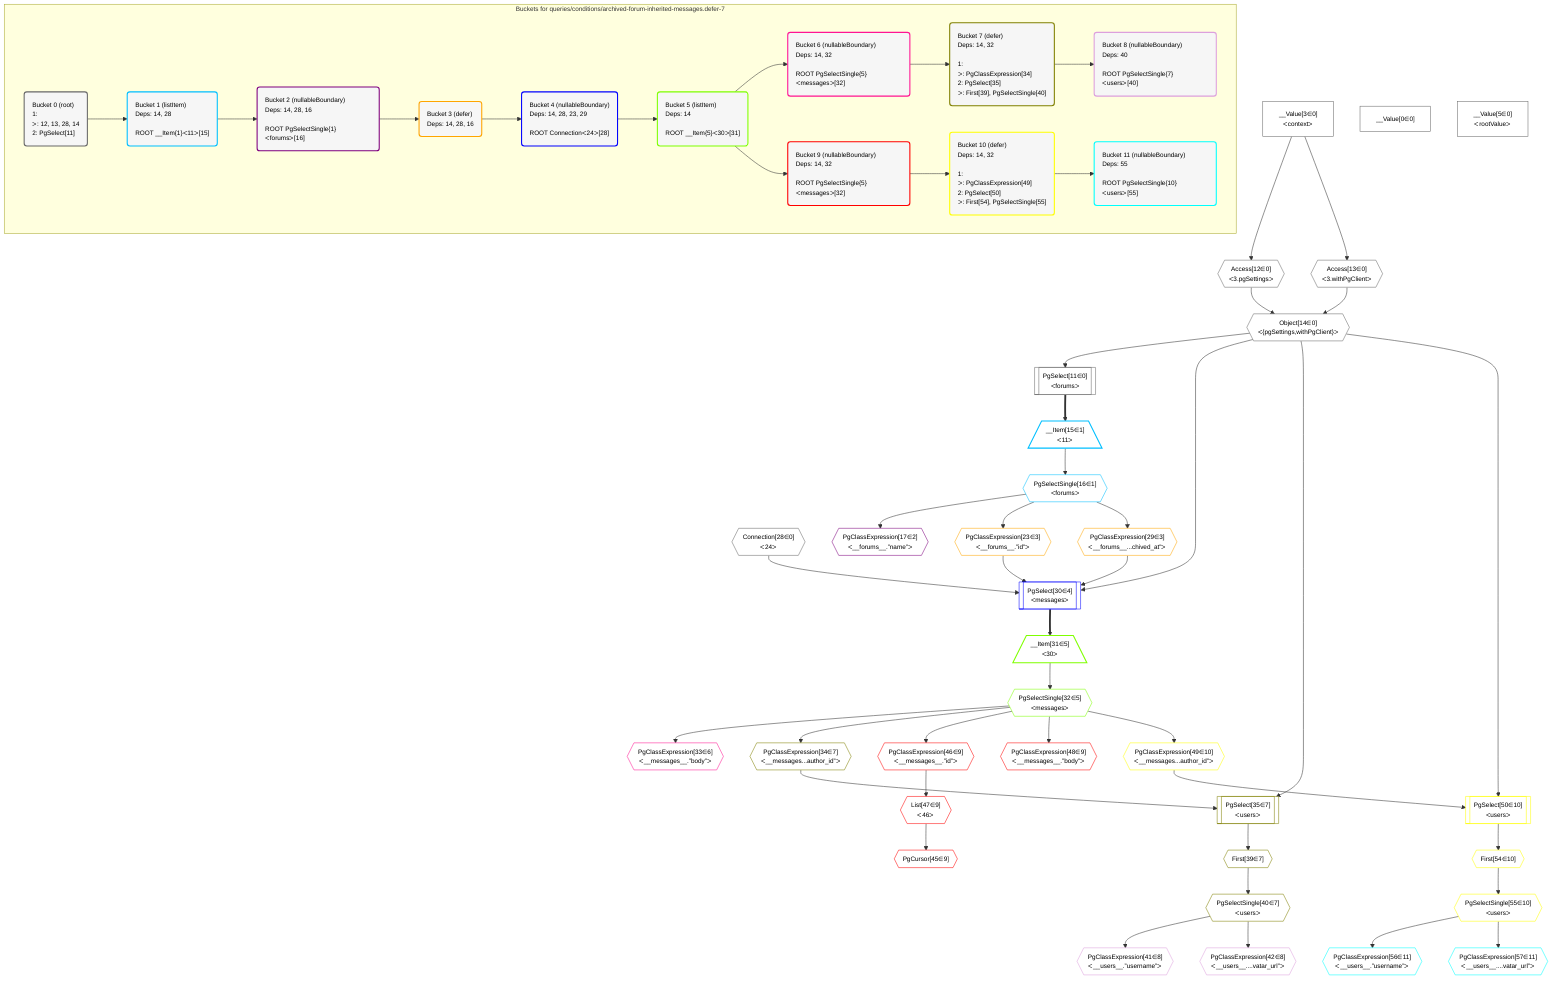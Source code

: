 %%{init: {'themeVariables': { 'fontSize': '12px'}}}%%
graph TD
    classDef path fill:#eee,stroke:#000,color:#000
    classDef plan fill:#fff,stroke-width:1px,color:#000
    classDef itemplan fill:#fff,stroke-width:2px,color:#000
    classDef unbatchedplan fill:#dff,stroke-width:1px,color:#000
    classDef sideeffectplan fill:#fcc,stroke-width:2px,color:#000
    classDef bucket fill:#f6f6f6,color:#000,stroke-width:2px,text-align:left


    %% plan dependencies
    Object14{{"Object[14∈0]<br />ᐸ{pgSettings,withPgClient}ᐳ"}}:::plan
    Access12{{"Access[12∈0]<br />ᐸ3.pgSettingsᐳ"}}:::plan
    Access13{{"Access[13∈0]<br />ᐸ3.withPgClientᐳ"}}:::plan
    Access12 & Access13 --> Object14
    PgSelect11[["PgSelect[11∈0]<br />ᐸforumsᐳ"]]:::plan
    Object14 --> PgSelect11
    __Value3["__Value[3∈0]<br />ᐸcontextᐳ"]:::plan
    __Value3 --> Access12
    __Value3 --> Access13
    __Value0["__Value[0∈0]"]:::plan
    __Value5["__Value[5∈0]<br />ᐸrootValueᐳ"]:::plan
    Connection28{{"Connection[28∈0]<br />ᐸ24ᐳ"}}:::plan
    __Item15[/"__Item[15∈1]<br />ᐸ11ᐳ"\]:::itemplan
    PgSelect11 ==> __Item15
    PgSelectSingle16{{"PgSelectSingle[16∈1]<br />ᐸforumsᐳ"}}:::plan
    __Item15 --> PgSelectSingle16
    PgClassExpression17{{"PgClassExpression[17∈2]<br />ᐸ__forums__.”name”ᐳ"}}:::plan
    PgSelectSingle16 --> PgClassExpression17
    PgClassExpression23{{"PgClassExpression[23∈3]<br />ᐸ__forums__.”id”ᐳ"}}:::plan
    PgSelectSingle16 --> PgClassExpression23
    PgClassExpression29{{"PgClassExpression[29∈3]<br />ᐸ__forums__...chived_at”ᐳ"}}:::plan
    PgSelectSingle16 --> PgClassExpression29
    PgSelect30[["PgSelect[30∈4]<br />ᐸmessagesᐳ"]]:::plan
    Object14 & PgClassExpression23 & PgClassExpression29 & Connection28 --> PgSelect30
    __Item31[/"__Item[31∈5]<br />ᐸ30ᐳ"\]:::itemplan
    PgSelect30 ==> __Item31
    PgSelectSingle32{{"PgSelectSingle[32∈5]<br />ᐸmessagesᐳ"}}:::plan
    __Item31 --> PgSelectSingle32
    PgClassExpression33{{"PgClassExpression[33∈6]<br />ᐸ__messages__.”body”ᐳ"}}:::plan
    PgSelectSingle32 --> PgClassExpression33
    PgSelect35[["PgSelect[35∈7]<br />ᐸusersᐳ"]]:::plan
    PgClassExpression34{{"PgClassExpression[34∈7]<br />ᐸ__messages...author_id”ᐳ"}}:::plan
    Object14 & PgClassExpression34 --> PgSelect35
    PgSelectSingle32 --> PgClassExpression34
    First39{{"First[39∈7]"}}:::plan
    PgSelect35 --> First39
    PgSelectSingle40{{"PgSelectSingle[40∈7]<br />ᐸusersᐳ"}}:::plan
    First39 --> PgSelectSingle40
    PgClassExpression41{{"PgClassExpression[41∈8]<br />ᐸ__users__.”username”ᐳ"}}:::plan
    PgSelectSingle40 --> PgClassExpression41
    PgClassExpression42{{"PgClassExpression[42∈8]<br />ᐸ__users__....vatar_url”ᐳ"}}:::plan
    PgSelectSingle40 --> PgClassExpression42
    PgCursor45{{"PgCursor[45∈9]"}}:::plan
    List47{{"List[47∈9]<br />ᐸ46ᐳ"}}:::plan
    List47 --> PgCursor45
    PgClassExpression46{{"PgClassExpression[46∈9]<br />ᐸ__messages__.”id”ᐳ"}}:::plan
    PgSelectSingle32 --> PgClassExpression46
    PgClassExpression46 --> List47
    PgClassExpression48{{"PgClassExpression[48∈9]<br />ᐸ__messages__.”body”ᐳ"}}:::plan
    PgSelectSingle32 --> PgClassExpression48
    PgSelect50[["PgSelect[50∈10]<br />ᐸusersᐳ"]]:::plan
    PgClassExpression49{{"PgClassExpression[49∈10]<br />ᐸ__messages...author_id”ᐳ"}}:::plan
    Object14 & PgClassExpression49 --> PgSelect50
    PgSelectSingle32 --> PgClassExpression49
    First54{{"First[54∈10]"}}:::plan
    PgSelect50 --> First54
    PgSelectSingle55{{"PgSelectSingle[55∈10]<br />ᐸusersᐳ"}}:::plan
    First54 --> PgSelectSingle55
    PgClassExpression56{{"PgClassExpression[56∈11]<br />ᐸ__users__.”username”ᐳ"}}:::plan
    PgSelectSingle55 --> PgClassExpression56
    PgClassExpression57{{"PgClassExpression[57∈11]<br />ᐸ__users__....vatar_url”ᐳ"}}:::plan
    PgSelectSingle55 --> PgClassExpression57

    %% define steps

    subgraph "Buckets for queries/conditions/archived-forum-inherited-messages.defer-7"
    Bucket0("Bucket 0 (root)<br />1: <br />ᐳ: 12, 13, 28, 14<br />2: PgSelect[11]"):::bucket
    classDef bucket0 stroke:#696969
    class Bucket0,__Value0,__Value3,__Value5,PgSelect11,Access12,Access13,Object14,Connection28 bucket0
    Bucket1("Bucket 1 (listItem)<br />Deps: 14, 28<br /><br />ROOT __Item{1}ᐸ11ᐳ[15]"):::bucket
    classDef bucket1 stroke:#00bfff
    class Bucket1,__Item15,PgSelectSingle16 bucket1
    Bucket2("Bucket 2 (nullableBoundary)<br />Deps: 14, 28, 16<br /><br />ROOT PgSelectSingle{1}ᐸforumsᐳ[16]"):::bucket
    classDef bucket2 stroke:#7f007f
    class Bucket2,PgClassExpression17 bucket2
    Bucket3("Bucket 3 (defer)<br />Deps: 14, 28, 16"):::bucket
    classDef bucket3 stroke:#ffa500
    class Bucket3,PgClassExpression23,PgClassExpression29 bucket3
    Bucket4("Bucket 4 (nullableBoundary)<br />Deps: 14, 28, 23, 29<br /><br />ROOT Connectionᐸ24ᐳ[28]"):::bucket
    classDef bucket4 stroke:#0000ff
    class Bucket4,PgSelect30 bucket4
    Bucket5("Bucket 5 (listItem)<br />Deps: 14<br /><br />ROOT __Item{5}ᐸ30ᐳ[31]"):::bucket
    classDef bucket5 stroke:#7fff00
    class Bucket5,__Item31,PgSelectSingle32 bucket5
    Bucket6("Bucket 6 (nullableBoundary)<br />Deps: 14, 32<br /><br />ROOT PgSelectSingle{5}ᐸmessagesᐳ[32]"):::bucket
    classDef bucket6 stroke:#ff1493
    class Bucket6,PgClassExpression33 bucket6
    Bucket7("Bucket 7 (defer)<br />Deps: 14, 32<br /><br />1: <br />ᐳ: PgClassExpression[34]<br />2: PgSelect[35]<br />ᐳ: First[39], PgSelectSingle[40]"):::bucket
    classDef bucket7 stroke:#808000
    class Bucket7,PgClassExpression34,PgSelect35,First39,PgSelectSingle40 bucket7
    Bucket8("Bucket 8 (nullableBoundary)<br />Deps: 40<br /><br />ROOT PgSelectSingle{7}ᐸusersᐳ[40]"):::bucket
    classDef bucket8 stroke:#dda0dd
    class Bucket8,PgClassExpression41,PgClassExpression42 bucket8
    Bucket9("Bucket 9 (nullableBoundary)<br />Deps: 14, 32<br /><br />ROOT PgSelectSingle{5}ᐸmessagesᐳ[32]"):::bucket
    classDef bucket9 stroke:#ff0000
    class Bucket9,PgCursor45,PgClassExpression46,List47,PgClassExpression48 bucket9
    Bucket10("Bucket 10 (defer)<br />Deps: 14, 32<br /><br />1: <br />ᐳ: PgClassExpression[49]<br />2: PgSelect[50]<br />ᐳ: First[54], PgSelectSingle[55]"):::bucket
    classDef bucket10 stroke:#ffff00
    class Bucket10,PgClassExpression49,PgSelect50,First54,PgSelectSingle55 bucket10
    Bucket11("Bucket 11 (nullableBoundary)<br />Deps: 55<br /><br />ROOT PgSelectSingle{10}ᐸusersᐳ[55]"):::bucket
    classDef bucket11 stroke:#00ffff
    class Bucket11,PgClassExpression56,PgClassExpression57 bucket11
    Bucket0 --> Bucket1
    Bucket1 --> Bucket2
    Bucket2 --> Bucket3
    Bucket3 --> Bucket4
    Bucket4 --> Bucket5
    Bucket5 --> Bucket6 & Bucket9
    Bucket6 --> Bucket7
    Bucket7 --> Bucket8
    Bucket9 --> Bucket10
    Bucket10 --> Bucket11
    end